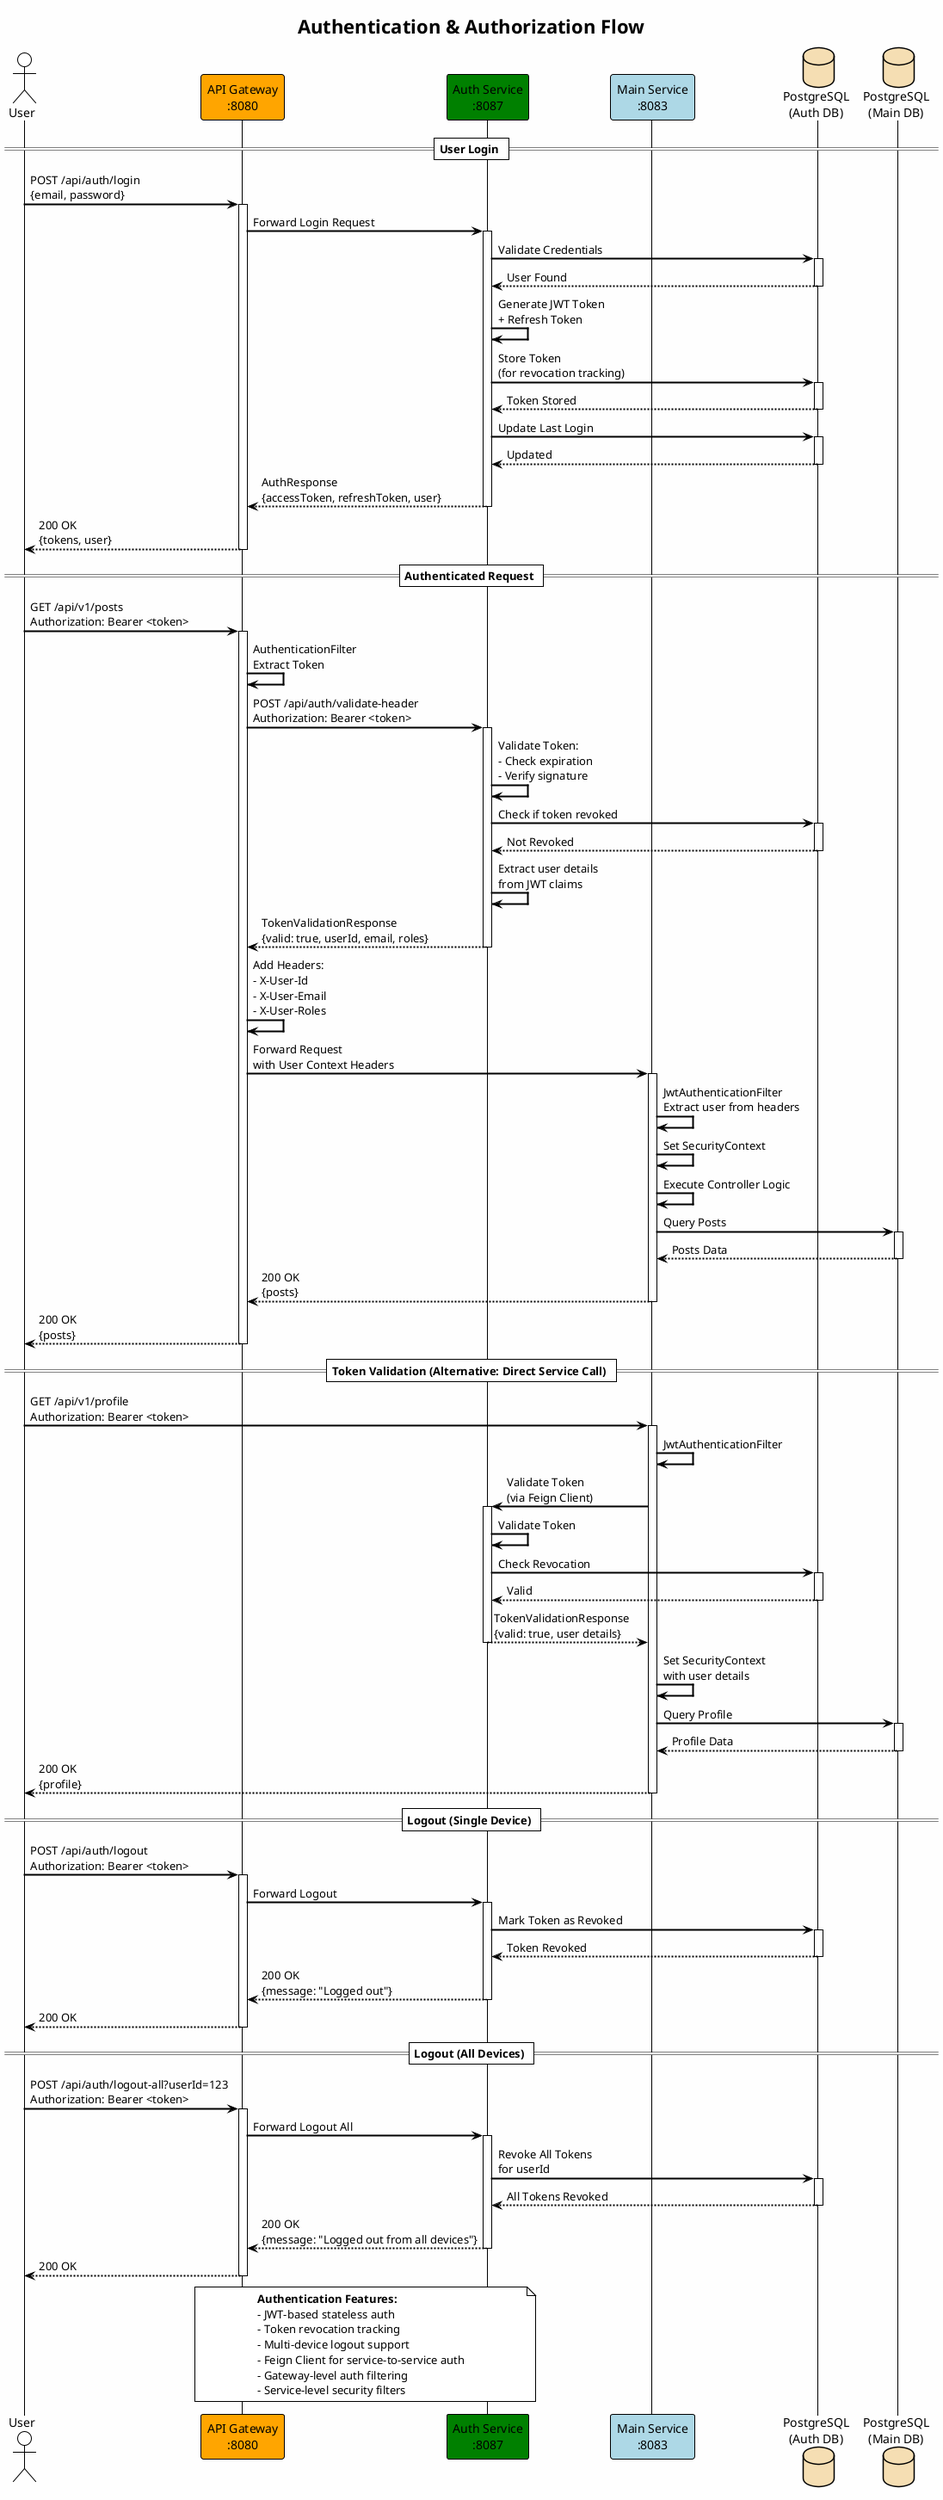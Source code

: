 @startuml authentication-flow
!theme plain

skinparam {
    backgroundColor #FEFEFE
    shadowing false
    sequenceArrowThickness 2
}

title Authentication & Authorization Flow

actor User
participant "API Gateway\n:8080" as Gateway #Orange
participant "Auth Service\n:8087" as Auth #Green
participant "Main Service\n:8083" as Main #LightBlue
database "PostgreSQL\n(Auth DB)" as AuthDB #Wheat
database "PostgreSQL\n(Main DB)" as MainDB #Wheat

== User Login ==

User -> Gateway : POST /api/auth/login\n{email, password}
activate Gateway
Gateway -> Auth : Forward Login Request
activate Auth
Auth -> AuthDB : Validate Credentials
activate AuthDB
AuthDB --> Auth : User Found
deactivate AuthDB

Auth -> Auth : Generate JWT Token\n+ Refresh Token
Auth -> AuthDB : Store Token\n(for revocation tracking)
activate AuthDB
AuthDB --> Auth : Token Stored
deactivate AuthDB
Auth -> AuthDB : Update Last Login
activate AuthDB
AuthDB --> Auth : Updated
deactivate AuthDB

Auth --> Gateway : AuthResponse\n{accessToken, refreshToken, user}
deactivate Auth
Gateway --> User : 200 OK\n{tokens, user}
deactivate Gateway

== Authenticated Request ==

User -> Gateway : GET /api/v1/posts\nAuthorization: Bearer <token>
activate Gateway

Gateway -> Gateway : AuthenticationFilter\nExtract Token
Gateway -> Auth : POST /api/auth/validate-header\nAuthorization: Bearer <token>
activate Auth

Auth -> Auth : Validate Token:\n- Check expiration\n- Verify signature
Auth -> AuthDB : Check if token revoked
activate AuthDB
AuthDB --> Auth : Not Revoked
deactivate AuthDB

Auth -> Auth : Extract user details\nfrom JWT claims

Auth --> Gateway : TokenValidationResponse\n{valid: true, userId, email, roles}
deactivate Auth

Gateway -> Gateway : Add Headers:\n- X-User-Id\n- X-User-Email\n- X-User-Roles

Gateway -> Main : Forward Request\nwith User Context Headers
activate Main
Main -> Main : JwtAuthenticationFilter\nExtract user from headers
Main -> Main : Set SecurityContext
Main -> Main : Execute Controller Logic
Main -> MainDB : Query Posts
activate MainDB
MainDB --> Main : Posts Data
deactivate MainDB
Main --> Gateway : 200 OK\n{posts}
deactivate Main

Gateway --> User : 200 OK\n{posts}
deactivate Gateway

== Token Validation (Alternative: Direct Service Call) ==

User -> Main : GET /api/v1/profile\nAuthorization: Bearer <token>
activate Main

Main -> Main : JwtAuthenticationFilter
Main -> Auth : Validate Token\n(via Feign Client)
activate Auth

Auth -> Auth : Validate Token
Auth -> AuthDB : Check Revocation
activate AuthDB
AuthDB --> Auth : Valid
deactivate AuthDB

Auth --> Main : TokenValidationResponse\n{valid: true, user details}
deactivate Auth

Main -> Main : Set SecurityContext\nwith user details
Main -> MainDB : Query Profile
activate MainDB
MainDB --> Main : Profile Data
deactivate MainDB

Main --> User : 200 OK\n{profile}
deactivate Main

== Logout (Single Device) ==

User -> Gateway : POST /api/auth/logout\nAuthorization: Bearer <token>
activate Gateway
Gateway -> Auth : Forward Logout
activate Auth
Auth -> AuthDB : Mark Token as Revoked
activate AuthDB
AuthDB --> Auth : Token Revoked
deactivate AuthDB
Auth --> Gateway : 200 OK\n{message: "Logged out"}
deactivate Auth
Gateway --> User : 200 OK
deactivate Gateway

== Logout (All Devices) ==

User -> Gateway : POST /api/auth/logout-all?userId=123\nAuthorization: Bearer <token>
activate Gateway
Gateway -> Auth : Forward Logout All
activate Auth
Auth -> AuthDB : Revoke All Tokens\nfor userId
activate AuthDB
AuthDB --> Auth : All Tokens Revoked
deactivate AuthDB
Auth --> Gateway : 200 OK\n{message: "Logged out from all devices"}
deactivate Auth
Gateway --> User : 200 OK
deactivate Gateway

note over Gateway, Auth
  **Authentication Features:**
  - JWT-based stateless auth
  - Token revocation tracking
  - Multi-device logout support
  - Feign Client for service-to-service auth
  - Gateway-level auth filtering
  - Service-level security filters
end note

@enduml
